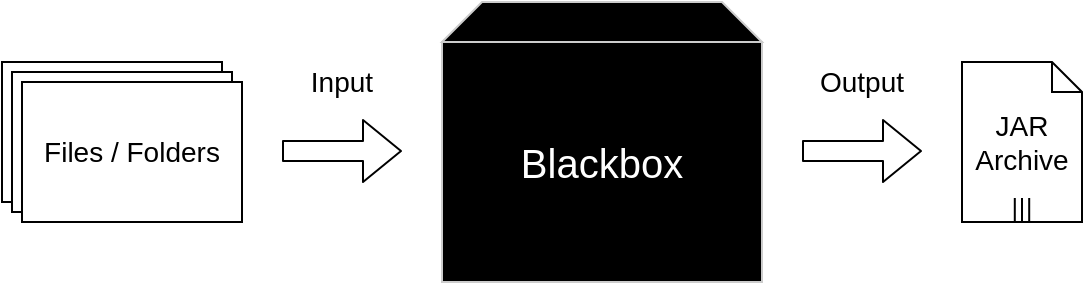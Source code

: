 <mxfile version="15.0.6" type="device"><diagram id="jHUajllAPjUBsx9tt_yK" name="Page-1"><mxGraphModel dx="1426" dy="819" grid="1" gridSize="10" guides="1" tooltips="1" connect="1" arrows="1" fold="1" page="1" pageScale="1" pageWidth="827" pageHeight="1169" math="0" shadow="0"><root><mxCell id="0"/><mxCell id="1" parent="0"/><mxCell id="d97e8R7jo9faYD93L1i3-1" value="" style="verticalLabelPosition=bottom;verticalAlign=top;html=1;shape=mxgraph.basic.layered_rect;dx=10;outlineConnect=0;rotation=-180;" vertex="1" parent="1"><mxGeometry x="60" y="90" width="120" height="80" as="geometry"/></mxCell><mxCell id="d97e8R7jo9faYD93L1i3-2" value="&lt;font style=&quot;font-size: 14px&quot;&gt;Files / Folders&lt;/font&gt;" style="text;html=1;strokeColor=none;fillColor=none;align=center;verticalAlign=middle;whiteSpace=wrap;rounded=0;" vertex="1" parent="1"><mxGeometry x="70" y="120" width="110" height="30" as="geometry"/></mxCell><mxCell id="d97e8R7jo9faYD93L1i3-5" value="" style="rounded=0;whiteSpace=wrap;html=1;strokeColor=#CCCCCC;fillColor=#000000;" vertex="1" parent="1"><mxGeometry x="280" y="80" width="160" height="120" as="geometry"/></mxCell><mxCell id="d97e8R7jo9faYD93L1i3-6" value="" style="shape=trapezoid;perimeter=trapezoidPerimeter;whiteSpace=wrap;html=1;fixedSize=1;fillColor=#000000;strokeColor=#CCCCCC;" vertex="1" parent="1"><mxGeometry x="280" y="60" width="160" height="20" as="geometry"/></mxCell><mxCell id="d97e8R7jo9faYD93L1i3-7" value="" style="shape=flexArrow;endArrow=classic;html=1;fillColor=#ffffff;" edge="1" parent="1"><mxGeometry width="50" height="50" relative="1" as="geometry"><mxPoint x="200" y="134.5" as="sourcePoint"/><mxPoint x="260" y="134.5" as="targetPoint"/></mxGeometry></mxCell><mxCell id="d97e8R7jo9faYD93L1i3-9" value="" style="shape=flexArrow;endArrow=classic;html=1;" edge="1" parent="1"><mxGeometry width="50" height="50" relative="1" as="geometry"><mxPoint x="460" y="134.5" as="sourcePoint"/><mxPoint x="520" y="134.5" as="targetPoint"/></mxGeometry></mxCell><mxCell id="d97e8R7jo9faYD93L1i3-11" value="&lt;font style=&quot;font-size: 14px&quot;&gt;Input&lt;/font&gt;" style="text;html=1;strokeColor=none;fillColor=none;align=center;verticalAlign=middle;whiteSpace=wrap;rounded=0;" vertex="1" parent="1"><mxGeometry x="210" y="90" width="40" height="20" as="geometry"/></mxCell><mxCell id="d97e8R7jo9faYD93L1i3-13" value="&lt;font style=&quot;font-size: 20px&quot;&gt;Blackbox&lt;/font&gt;" style="text;html=1;strokeColor=none;fillColor=none;align=center;verticalAlign=middle;whiteSpace=wrap;rounded=0;fontColor=#FFFFFF;" vertex="1" parent="1"><mxGeometry x="340" y="130" width="40" height="20" as="geometry"/></mxCell><mxCell id="d97e8R7jo9faYD93L1i3-15" value="" style="shape=mxgraph.bpmn.data;labelPosition=center;verticalLabelPosition=bottom;align=center;verticalAlign=top;whiteSpace=wrap;size=15;html=1;bpmnTransferType=none;isCollection=1;fontColor=#FFFFFF;strokeColor=#000000;fillColor=#FFFFFF;" vertex="1" parent="1"><mxGeometry x="540" y="90" width="60" height="80" as="geometry"/></mxCell><mxCell id="d97e8R7jo9faYD93L1i3-17" value="&lt;font style=&quot;font-size: 14px&quot;&gt;JAR&lt;br&gt;Archive&lt;/font&gt;" style="text;html=1;strokeColor=none;fillColor=none;align=center;verticalAlign=middle;whiteSpace=wrap;rounded=0;" vertex="1" parent="1"><mxGeometry x="550" y="120" width="40" height="20" as="geometry"/></mxCell><mxCell id="d97e8R7jo9faYD93L1i3-18" value="Output" style="text;html=1;strokeColor=none;fillColor=none;align=center;verticalAlign=middle;whiteSpace=wrap;rounded=0;fontColor=#000000;fontSize=14;" vertex="1" parent="1"><mxGeometry x="470" y="90" width="40" height="20" as="geometry"/></mxCell></root></mxGraphModel></diagram></mxfile>